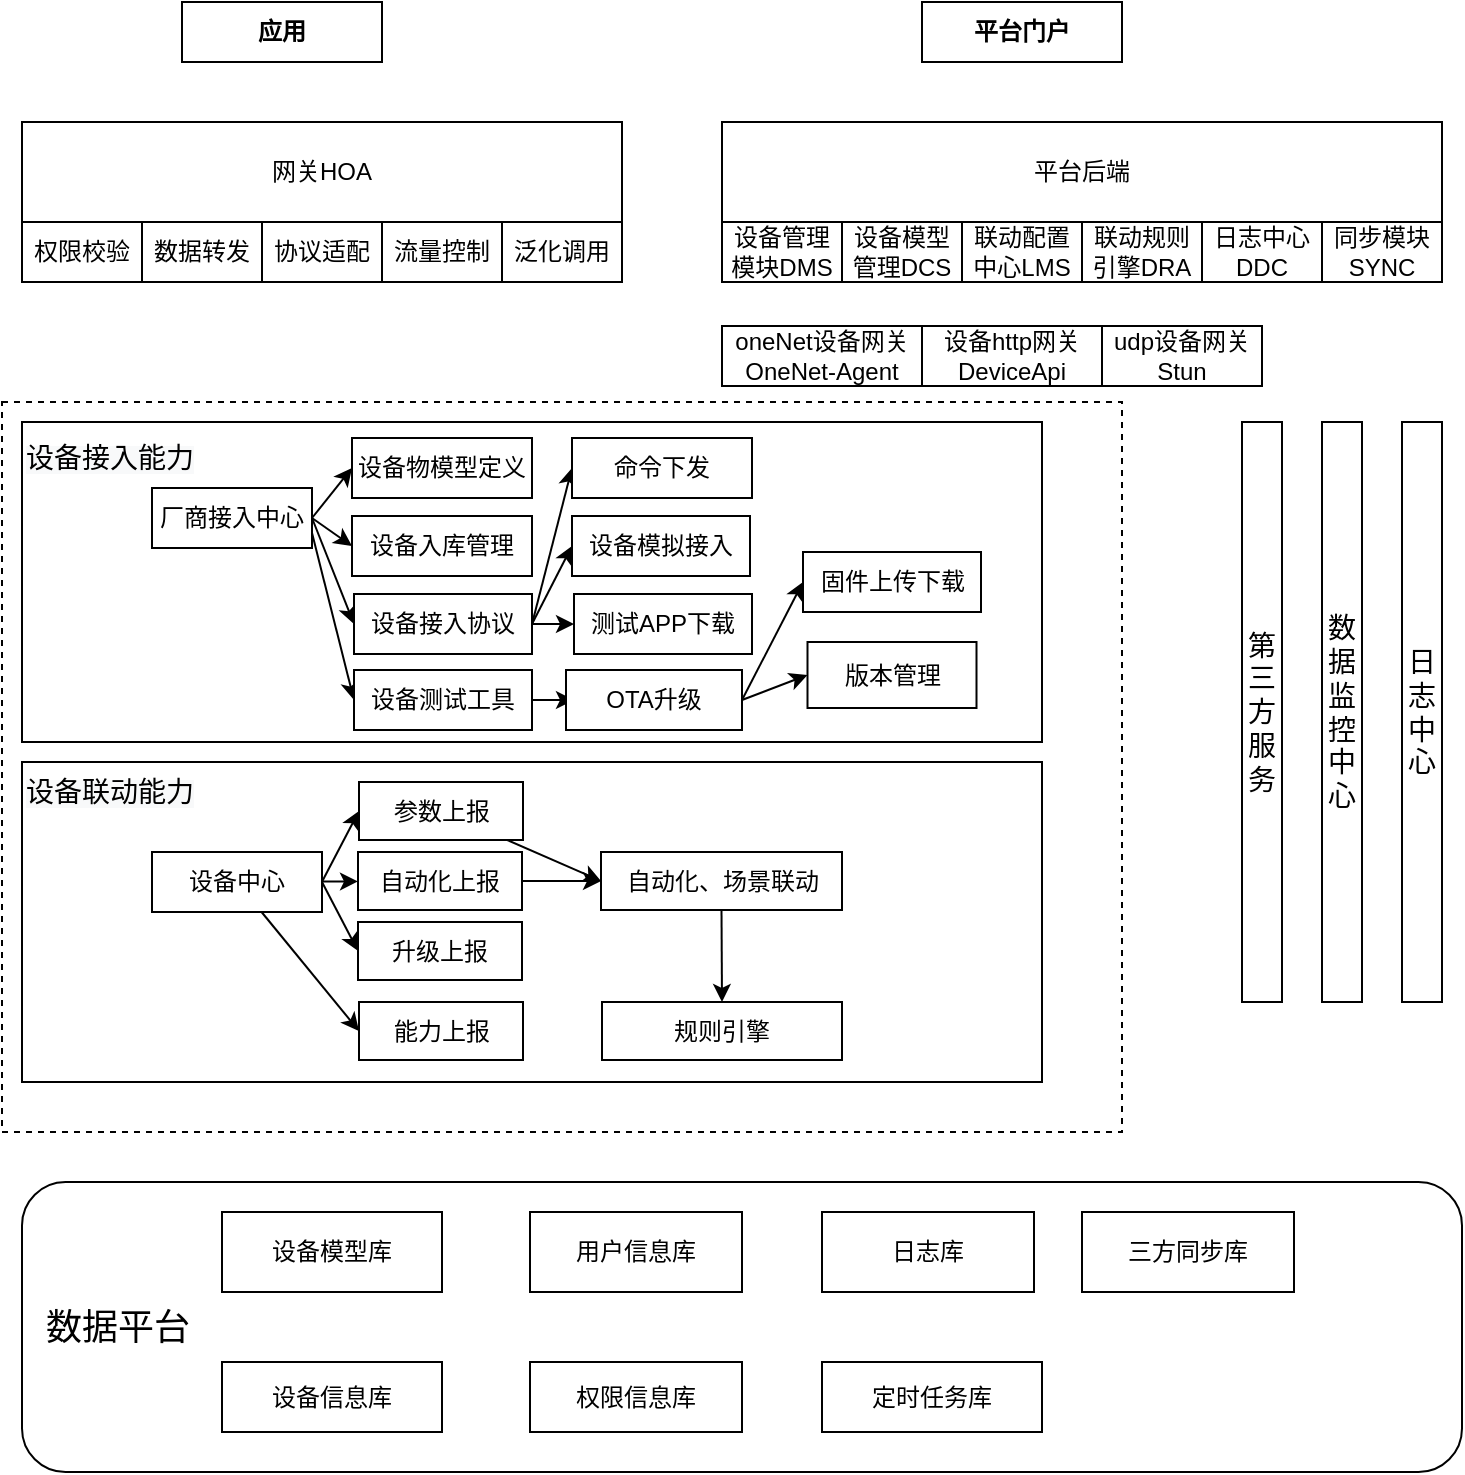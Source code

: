 <mxfile version="13.1.5" type="github"><diagram id="EpO87ye4KfoC7SEMselG" name="第 1 页"><mxGraphModel dx="1878" dy="756" grid="0" gridSize="10" guides="1" tooltips="1" connect="1" arrows="1" fold="1" page="1" pageScale="1" pageWidth="1169" pageHeight="1654" background="none" math="0" shadow="0"><root><mxCell id="0"/><mxCell id="1" parent="0"/><mxCell id="gnSDHseRVcElwtuBZQXd-102" value="" style="rounded=0;whiteSpace=wrap;html=1;strokeColor=#000000;gradientColor=none;dashed=1;" vertex="1" parent="1"><mxGeometry x="30" y="230" width="560" height="365" as="geometry"/></mxCell><mxCell id="gnSDHseRVcElwtuBZQXd-1" value="&lt;b&gt;应用&lt;/b&gt;" style="rounded=0;whiteSpace=wrap;html=1;" vertex="1" parent="1"><mxGeometry x="120" y="30" width="100" height="30" as="geometry"/></mxCell><mxCell id="gnSDHseRVcElwtuBZQXd-2" value="&lt;b&gt;平台门户&lt;/b&gt;" style="rounded=0;whiteSpace=wrap;html=1;" vertex="1" parent="1"><mxGeometry x="490" y="30" width="100" height="30" as="geometry"/></mxCell><mxCell id="gnSDHseRVcElwtuBZQXd-3" value="网关HOA" style="rounded=0;whiteSpace=wrap;html=1;" vertex="1" parent="1"><mxGeometry x="40" y="90" width="300" height="50" as="geometry"/></mxCell><mxCell id="gnSDHseRVcElwtuBZQXd-4" value="权限校验" style="rounded=0;whiteSpace=wrap;html=1;" vertex="1" parent="1"><mxGeometry x="40" y="140" width="60" height="30" as="geometry"/></mxCell><mxCell id="gnSDHseRVcElwtuBZQXd-5" value="数据转发" style="rounded=0;whiteSpace=wrap;html=1;" vertex="1" parent="1"><mxGeometry x="100" y="140" width="60" height="30" as="geometry"/></mxCell><mxCell id="gnSDHseRVcElwtuBZQXd-6" value="协议适配" style="rounded=0;whiteSpace=wrap;html=1;" vertex="1" parent="1"><mxGeometry x="160" y="140" width="60" height="30" as="geometry"/></mxCell><mxCell id="gnSDHseRVcElwtuBZQXd-7" value="平台后端" style="rounded=0;whiteSpace=wrap;html=1;" vertex="1" parent="1"><mxGeometry x="390" y="90" width="360" height="50" as="geometry"/></mxCell><mxCell id="gnSDHseRVcElwtuBZQXd-8" value="流量控制" style="rounded=0;whiteSpace=wrap;html=1;" vertex="1" parent="1"><mxGeometry x="220" y="140" width="60" height="30" as="geometry"/></mxCell><mxCell id="gnSDHseRVcElwtuBZQXd-9" value="泛化调用" style="rounded=0;whiteSpace=wrap;html=1;" vertex="1" parent="1"><mxGeometry x="280" y="140" width="60" height="30" as="geometry"/></mxCell><mxCell id="gnSDHseRVcElwtuBZQXd-12" style="edgeStyle=orthogonalEdgeStyle;rounded=0;orthogonalLoop=1;jettySize=auto;html=1;exitX=0.5;exitY=1;exitDx=0;exitDy=0;" edge="1" parent="1" source="gnSDHseRVcElwtuBZQXd-7" target="gnSDHseRVcElwtuBZQXd-7"><mxGeometry relative="1" as="geometry"/></mxCell><mxCell id="gnSDHseRVcElwtuBZQXd-14" style="edgeStyle=orthogonalEdgeStyle;rounded=0;orthogonalLoop=1;jettySize=auto;html=1;exitX=0.5;exitY=1;exitDx=0;exitDy=0;" edge="1" parent="1" source="gnSDHseRVcElwtuBZQXd-7" target="gnSDHseRVcElwtuBZQXd-7"><mxGeometry relative="1" as="geometry"/></mxCell><mxCell id="gnSDHseRVcElwtuBZQXd-16" value="设备管理模块DMS" style="rounded=0;whiteSpace=wrap;html=1;" vertex="1" parent="1"><mxGeometry x="390" y="140" width="60" height="30" as="geometry"/></mxCell><mxCell id="gnSDHseRVcElwtuBZQXd-17" value="设备模型管理DCS" style="rounded=0;whiteSpace=wrap;html=1;" vertex="1" parent="1"><mxGeometry x="450" y="140" width="60" height="30" as="geometry"/></mxCell><mxCell id="gnSDHseRVcElwtuBZQXd-18" value="联动配置中心LMS" style="rounded=0;whiteSpace=wrap;html=1;" vertex="1" parent="1"><mxGeometry x="510" y="140" width="60" height="30" as="geometry"/></mxCell><mxCell id="gnSDHseRVcElwtuBZQXd-19" value="日志中心DDC" style="rounded=0;whiteSpace=wrap;html=1;" vertex="1" parent="1"><mxGeometry x="630" y="140" width="60" height="30" as="geometry"/></mxCell><mxCell id="gnSDHseRVcElwtuBZQXd-20" value="联动规则引擎DRA" style="rounded=0;whiteSpace=wrap;html=1;" vertex="1" parent="1"><mxGeometry x="570" y="140" width="60" height="30" as="geometry"/></mxCell><mxCell id="gnSDHseRVcElwtuBZQXd-21" value="同步模块SYNC" style="rounded=0;whiteSpace=wrap;html=1;" vertex="1" parent="1"><mxGeometry x="690" y="140" width="60" height="30" as="geometry"/></mxCell><mxCell id="gnSDHseRVcElwtuBZQXd-22" value="oneNet设备网关OneNet-Agent" style="rounded=0;whiteSpace=wrap;html=1;" vertex="1" parent="1"><mxGeometry x="390" y="192" width="100" height="30" as="geometry"/></mxCell><mxCell id="gnSDHseRVcElwtuBZQXd-23" value="设备http网关DeviceApi" style="rounded=0;whiteSpace=wrap;html=1;" vertex="1" parent="1"><mxGeometry x="490" y="192" width="90" height="30" as="geometry"/></mxCell><mxCell id="gnSDHseRVcElwtuBZQXd-28" value="&lt;font style=&quot;font-size: 18px&quot;&gt;&amp;nbsp; 数据平台&lt;/font&gt;" style="rounded=1;whiteSpace=wrap;html=1;align=left;" vertex="1" parent="1"><mxGeometry x="40" y="620" width="720" height="145" as="geometry"/></mxCell><mxCell id="gnSDHseRVcElwtuBZQXd-29" value="设备模型库" style="rounded=0;whiteSpace=wrap;html=1;" vertex="1" parent="1"><mxGeometry x="140" y="635" width="110" height="40" as="geometry"/></mxCell><mxCell id="gnSDHseRVcElwtuBZQXd-30" value="设备信息库" style="rounded=0;whiteSpace=wrap;html=1;" vertex="1" parent="1"><mxGeometry x="140" y="710" width="110" height="35" as="geometry"/></mxCell><mxCell id="gnSDHseRVcElwtuBZQXd-31" value="用户信息库" style="rounded=0;whiteSpace=wrap;html=1;" vertex="1" parent="1"><mxGeometry x="294" y="635" width="106" height="40" as="geometry"/></mxCell><mxCell id="gnSDHseRVcElwtuBZQXd-32" value="权限信息库" style="rounded=0;whiteSpace=wrap;html=1;" vertex="1" parent="1"><mxGeometry x="294" y="710" width="106" height="35" as="geometry"/></mxCell><mxCell id="gnSDHseRVcElwtuBZQXd-33" value="udp设备网关Stun" style="rounded=0;whiteSpace=wrap;html=1;" vertex="1" parent="1"><mxGeometry x="580" y="192" width="80" height="30" as="geometry"/></mxCell><mxCell id="gnSDHseRVcElwtuBZQXd-34" value="日志库" style="rounded=0;whiteSpace=wrap;html=1;" vertex="1" parent="1"><mxGeometry x="440" y="635" width="106" height="40" as="geometry"/></mxCell><mxCell id="gnSDHseRVcElwtuBZQXd-35" value="定时任务库" style="rounded=0;whiteSpace=wrap;html=1;" vertex="1" parent="1"><mxGeometry x="440" y="710" width="110" height="35" as="geometry"/></mxCell><mxCell id="gnSDHseRVcElwtuBZQXd-36" value="三方同步库" style="rounded=0;whiteSpace=wrap;html=1;" vertex="1" parent="1"><mxGeometry x="570" y="635" width="106" height="40" as="geometry"/></mxCell><mxCell id="gnSDHseRVcElwtuBZQXd-37" value="" style="rounded=0;whiteSpace=wrap;html=1;align=left;strokeColor=#000000;gradientColor=none;" vertex="1" parent="1"><mxGeometry x="40" y="240" width="510" height="160" as="geometry"/></mxCell><mxCell id="gnSDHseRVcElwtuBZQXd-38" value="" style="rounded=0;whiteSpace=wrap;html=1;align=left;" vertex="1" parent="1"><mxGeometry x="40" y="410" width="510" height="160" as="geometry"/></mxCell><mxCell id="gnSDHseRVcElwtuBZQXd-39" value="&lt;font style=&quot;font-size: 14px&quot;&gt;日志中心&lt;/font&gt;" style="rounded=0;whiteSpace=wrap;html=1;" vertex="1" parent="1"><mxGeometry x="730" y="240" width="20" height="290" as="geometry"/></mxCell><mxCell id="gnSDHseRVcElwtuBZQXd-40" value="&lt;font style=&quot;font-size: 14px&quot;&gt;数据监控中心&lt;/font&gt;" style="rounded=0;whiteSpace=wrap;html=1;" vertex="1" parent="1"><mxGeometry x="690" y="240" width="20" height="290" as="geometry"/></mxCell><mxCell id="gnSDHseRVcElwtuBZQXd-41" value="&lt;span style=&quot;font-size: 14px&quot;&gt;第三方服务&lt;/span&gt;" style="rounded=0;whiteSpace=wrap;html=1;" vertex="1" parent="1"><mxGeometry x="650" y="240" width="20" height="290" as="geometry"/></mxCell><mxCell id="gnSDHseRVcElwtuBZQXd-64" value="" style="edgeStyle=none;rounded=0;orthogonalLoop=1;jettySize=auto;html=1;exitX=1;exitY=0.5;exitDx=0;exitDy=0;entryX=0;entryY=0.5;entryDx=0;entryDy=0;" edge="1" parent="1" source="gnSDHseRVcElwtuBZQXd-42" target="gnSDHseRVcElwtuBZQXd-63"><mxGeometry relative="1" as="geometry"/></mxCell><mxCell id="gnSDHseRVcElwtuBZQXd-67" value="" style="edgeStyle=none;rounded=0;orthogonalLoop=1;jettySize=auto;html=1;exitX=1;exitY=0.5;exitDx=0;exitDy=0;entryX=0;entryY=0.5;entryDx=0;entryDy=0;" edge="1" parent="1" source="gnSDHseRVcElwtuBZQXd-42" target="gnSDHseRVcElwtuBZQXd-66"><mxGeometry relative="1" as="geometry"/></mxCell><mxCell id="gnSDHseRVcElwtuBZQXd-71" value="" style="edgeStyle=none;rounded=0;orthogonalLoop=1;jettySize=auto;html=1;entryX=0;entryY=0.5;entryDx=0;entryDy=0;exitX=1;exitY=0.75;exitDx=0;exitDy=0;" edge="1" parent="1" source="gnSDHseRVcElwtuBZQXd-42" target="gnSDHseRVcElwtuBZQXd-70"><mxGeometry relative="1" as="geometry"/></mxCell><mxCell id="gnSDHseRVcElwtuBZQXd-42" value="厂商接入中心" style="rounded=0;whiteSpace=wrap;html=1;" vertex="1" parent="1"><mxGeometry x="105" y="273" width="80" height="30" as="geometry"/></mxCell><mxCell id="gnSDHseRVcElwtuBZQXd-77" value="" style="edgeStyle=none;rounded=0;orthogonalLoop=1;jettySize=auto;html=1;" edge="1" parent="1" source="gnSDHseRVcElwtuBZQXd-70"><mxGeometry relative="1" as="geometry"><mxPoint x="316" y="379" as="targetPoint"/></mxGeometry></mxCell><mxCell id="gnSDHseRVcElwtuBZQXd-70" value="设备测试工具" style="rounded=0;whiteSpace=wrap;html=1;" vertex="1" parent="1"><mxGeometry x="206" y="364" width="89" height="30" as="geometry"/></mxCell><mxCell id="gnSDHseRVcElwtuBZQXd-79" value="" style="edgeStyle=none;rounded=0;orthogonalLoop=1;jettySize=auto;html=1;entryX=0;entryY=0.5;entryDx=0;entryDy=0;exitX=1;exitY=0.5;exitDx=0;exitDy=0;" edge="1" parent="1" source="gnSDHseRVcElwtuBZQXd-76" target="gnSDHseRVcElwtuBZQXd-78"><mxGeometry relative="1" as="geometry"><mxPoint x="410" y="379" as="sourcePoint"/></mxGeometry></mxCell><mxCell id="gnSDHseRVcElwtuBZQXd-81" value="" style="edgeStyle=none;rounded=0;orthogonalLoop=1;jettySize=auto;html=1;exitX=1;exitY=0.5;exitDx=0;exitDy=0;entryX=0;entryY=0.5;entryDx=0;entryDy=0;" edge="1" parent="1" source="gnSDHseRVcElwtuBZQXd-76" target="gnSDHseRVcElwtuBZQXd-80"><mxGeometry relative="1" as="geometry"><mxPoint x="405" y="379" as="sourcePoint"/></mxGeometry></mxCell><mxCell id="gnSDHseRVcElwtuBZQXd-76" value="OTA升级" style="rounded=0;whiteSpace=wrap;html=1;" vertex="1" parent="1"><mxGeometry x="312" y="364" width="88" height="30" as="geometry"/></mxCell><mxCell id="gnSDHseRVcElwtuBZQXd-80" value="版本管理" style="rounded=0;whiteSpace=wrap;html=1;" vertex="1" parent="1"><mxGeometry x="432.75" y="350" width="84.5" height="33" as="geometry"/></mxCell><mxCell id="gnSDHseRVcElwtuBZQXd-78" value="固件上传下载" style="rounded=0;whiteSpace=wrap;html=1;" vertex="1" parent="1"><mxGeometry x="430.5" y="305" width="89" height="30" as="geometry"/></mxCell><mxCell id="gnSDHseRVcElwtuBZQXd-73" value="" style="edgeStyle=none;rounded=0;orthogonalLoop=1;jettySize=auto;html=1;exitX=1;exitY=0.5;exitDx=0;exitDy=0;entryX=0;entryY=0.5;entryDx=0;entryDy=0;" edge="1" parent="1" source="gnSDHseRVcElwtuBZQXd-66" target="gnSDHseRVcElwtuBZQXd-72"><mxGeometry relative="1" as="geometry"/></mxCell><mxCell id="gnSDHseRVcElwtuBZQXd-75" value="" style="edgeStyle=none;rounded=0;orthogonalLoop=1;jettySize=auto;html=1;" edge="1" parent="1" source="gnSDHseRVcElwtuBZQXd-66" target="gnSDHseRVcElwtuBZQXd-74"><mxGeometry relative="1" as="geometry"/></mxCell><mxCell id="gnSDHseRVcElwtuBZQXd-66" value="设备接入协议" style="rounded=0;whiteSpace=wrap;html=1;" vertex="1" parent="1"><mxGeometry x="206" y="326" width="89" height="30" as="geometry"/></mxCell><mxCell id="gnSDHseRVcElwtuBZQXd-74" value="测试APP下载" style="rounded=0;whiteSpace=wrap;html=1;" vertex="1" parent="1"><mxGeometry x="316" y="326" width="89" height="30" as="geometry"/></mxCell><mxCell id="gnSDHseRVcElwtuBZQXd-72" value="设备模拟接入" style="rounded=0;whiteSpace=wrap;html=1;" vertex="1" parent="1"><mxGeometry x="315" y="287" width="89" height="30" as="geometry"/></mxCell><mxCell id="gnSDHseRVcElwtuBZQXd-63" value="设备入库管理" style="rounded=0;whiteSpace=wrap;html=1;" vertex="1" parent="1"><mxGeometry x="205" y="287" width="90" height="30" as="geometry"/></mxCell><mxCell id="gnSDHseRVcElwtuBZQXd-61" value="" style="edgeStyle=none;rounded=0;orthogonalLoop=1;jettySize=auto;html=1;exitX=1;exitY=0.5;exitDx=0;exitDy=0;entryX=0;entryY=0.5;entryDx=0;entryDy=0;" edge="1" parent="1" source="gnSDHseRVcElwtuBZQXd-66" target="gnSDHseRVcElwtuBZQXd-60"><mxGeometry relative="1" as="geometry"/></mxCell><mxCell id="gnSDHseRVcElwtuBZQXd-54" value="设备物模型定义" style="rounded=0;whiteSpace=wrap;html=1;" vertex="1" parent="1"><mxGeometry x="205" y="248" width="90" height="30" as="geometry"/></mxCell><mxCell id="gnSDHseRVcElwtuBZQXd-60" value="命令下发" style="rounded=0;whiteSpace=wrap;html=1;" vertex="1" parent="1"><mxGeometry x="315" y="248" width="90" height="30" as="geometry"/></mxCell><mxCell id="gnSDHseRVcElwtuBZQXd-68" style="edgeStyle=none;rounded=0;orthogonalLoop=1;jettySize=auto;html=1;exitX=1;exitY=0.5;exitDx=0;exitDy=0;entryX=0;entryY=0.5;entryDx=0;entryDy=0;" edge="1" parent="1" source="gnSDHseRVcElwtuBZQXd-42" target="gnSDHseRVcElwtuBZQXd-54"><mxGeometry relative="1" as="geometry"/></mxCell><mxCell id="gnSDHseRVcElwtuBZQXd-45" value="&lt;span style=&quot;color: rgb(0 , 0 , 0) ; font-family: &amp;#34;helvetica&amp;#34; ; font-style: normal ; font-weight: 400 ; letter-spacing: normal ; text-align: left ; text-indent: 0px ; text-transform: none ; word-spacing: 0px ; background-color: rgb(248 , 249 , 250) ; float: none ; display: inline&quot;&gt;&lt;font style=&quot;font-size: 14px&quot;&gt;设备接入能力&lt;/font&gt;&lt;/span&gt;" style="text;whiteSpace=wrap;html=1;" vertex="1" parent="1"><mxGeometry x="40" y="243" width="100" height="30" as="geometry"/></mxCell><mxCell id="gnSDHseRVcElwtuBZQXd-84" value="&lt;span style=&quot;color: rgb(0 , 0 , 0) ; font-family: &amp;#34;helvetica&amp;#34; ; font-style: normal ; font-weight: 400 ; letter-spacing: normal ; text-align: left ; text-indent: 0px ; text-transform: none ; word-spacing: 0px ; background-color: rgb(248 , 249 , 250) ; float: none ; display: inline&quot;&gt;&lt;font style=&quot;font-size: 14px&quot;&gt;设备联动能力&lt;/font&gt;&lt;/span&gt;" style="text;whiteSpace=wrap;html=1;" vertex="1" parent="1"><mxGeometry x="40" y="410" width="100" height="30" as="geometry"/></mxCell><mxCell id="gnSDHseRVcElwtuBZQXd-88" value="" style="edgeStyle=none;rounded=0;orthogonalLoop=1;jettySize=auto;html=1;entryX=0;entryY=0.5;entryDx=0;entryDy=0;exitX=0.294;exitY=0.375;exitDx=0;exitDy=0;exitPerimeter=0;" edge="1" parent="1" source="gnSDHseRVcElwtuBZQXd-38" target="gnSDHseRVcElwtuBZQXd-87"><mxGeometry relative="1" as="geometry"/></mxCell><mxCell id="gnSDHseRVcElwtuBZQXd-91" value="" style="edgeStyle=none;rounded=0;orthogonalLoop=1;jettySize=auto;html=1;" edge="1" parent="1" source="gnSDHseRVcElwtuBZQXd-85" target="gnSDHseRVcElwtuBZQXd-90"><mxGeometry relative="1" as="geometry"/></mxCell><mxCell id="gnSDHseRVcElwtuBZQXd-93" value="" style="edgeStyle=none;rounded=0;orthogonalLoop=1;jettySize=auto;html=1;entryX=0;entryY=0.5;entryDx=0;entryDy=0;exitX=1;exitY=0.5;exitDx=0;exitDy=0;" edge="1" parent="1" source="gnSDHseRVcElwtuBZQXd-85" target="gnSDHseRVcElwtuBZQXd-92"><mxGeometry relative="1" as="geometry"/></mxCell><mxCell id="gnSDHseRVcElwtuBZQXd-95" value="" style="edgeStyle=none;rounded=0;orthogonalLoop=1;jettySize=auto;html=1;entryX=0;entryY=0.5;entryDx=0;entryDy=0;" edge="1" parent="1" source="gnSDHseRVcElwtuBZQXd-85" target="gnSDHseRVcElwtuBZQXd-94"><mxGeometry relative="1" as="geometry"/></mxCell><mxCell id="gnSDHseRVcElwtuBZQXd-85" value="设备中心" style="rounded=0;whiteSpace=wrap;html=1;strokeColor=#000000;gradientColor=none;" vertex="1" parent="1"><mxGeometry x="105" y="455" width="85" height="30" as="geometry"/></mxCell><mxCell id="gnSDHseRVcElwtuBZQXd-94" value="&lt;span&gt;能力上报&lt;/span&gt;" style="rounded=0;whiteSpace=wrap;html=1;strokeColor=#000000;gradientColor=none;" vertex="1" parent="1"><mxGeometry x="208.5" y="530" width="82" height="29" as="geometry"/></mxCell><mxCell id="gnSDHseRVcElwtuBZQXd-92" value="升级上报" style="rounded=0;whiteSpace=wrap;html=1;strokeColor=#000000;gradientColor=none;" vertex="1" parent="1"><mxGeometry x="208" y="490" width="82" height="29" as="geometry"/></mxCell><mxCell id="gnSDHseRVcElwtuBZQXd-90" value="自动化上报" style="rounded=0;whiteSpace=wrap;html=1;strokeColor=#000000;gradientColor=none;" vertex="1" parent="1"><mxGeometry x="208" y="455" width="82" height="29" as="geometry"/></mxCell><mxCell id="gnSDHseRVcElwtuBZQXd-97" value="" style="edgeStyle=none;rounded=0;orthogonalLoop=1;jettySize=auto;html=1;entryX=0;entryY=0.5;entryDx=0;entryDy=0;" edge="1" parent="1" source="gnSDHseRVcElwtuBZQXd-87" target="gnSDHseRVcElwtuBZQXd-96"><mxGeometry relative="1" as="geometry"/></mxCell><mxCell id="gnSDHseRVcElwtuBZQXd-87" value="参数上报" style="rounded=0;whiteSpace=wrap;html=1;strokeColor=#000000;gradientColor=none;" vertex="1" parent="1"><mxGeometry x="208.5" y="420" width="82" height="29" as="geometry"/></mxCell><mxCell id="gnSDHseRVcElwtuBZQXd-100" style="edgeStyle=none;rounded=0;orthogonalLoop=1;jettySize=auto;html=1;exitX=0.5;exitY=1;exitDx=0;exitDy=0;entryX=0.5;entryY=0;entryDx=0;entryDy=0;" edge="1" parent="1" source="gnSDHseRVcElwtuBZQXd-96" target="gnSDHseRVcElwtuBZQXd-99"><mxGeometry relative="1" as="geometry"/></mxCell><mxCell id="gnSDHseRVcElwtuBZQXd-96" value="自动化、场景联动" style="rounded=0;whiteSpace=wrap;html=1;strokeColor=#000000;gradientColor=none;" vertex="1" parent="1"><mxGeometry x="329.5" y="455" width="120.5" height="29" as="geometry"/></mxCell><mxCell id="gnSDHseRVcElwtuBZQXd-98" value="" style="endArrow=classic;html=1;exitX=1;exitY=0.5;exitDx=0;exitDy=0;entryX=0;entryY=0.5;entryDx=0;entryDy=0;" edge="1" parent="1" source="gnSDHseRVcElwtuBZQXd-90" target="gnSDHseRVcElwtuBZQXd-96"><mxGeometry width="50" height="50" relative="1" as="geometry"><mxPoint x="320" y="530" as="sourcePoint"/><mxPoint x="320" y="440" as="targetPoint"/></mxGeometry></mxCell><mxCell id="gnSDHseRVcElwtuBZQXd-99" value="规则引擎" style="rounded=0;whiteSpace=wrap;html=1;strokeColor=#000000;gradientColor=none;" vertex="1" parent="1"><mxGeometry x="330" y="530" width="120" height="29" as="geometry"/></mxCell></root></mxGraphModel></diagram></mxfile>
